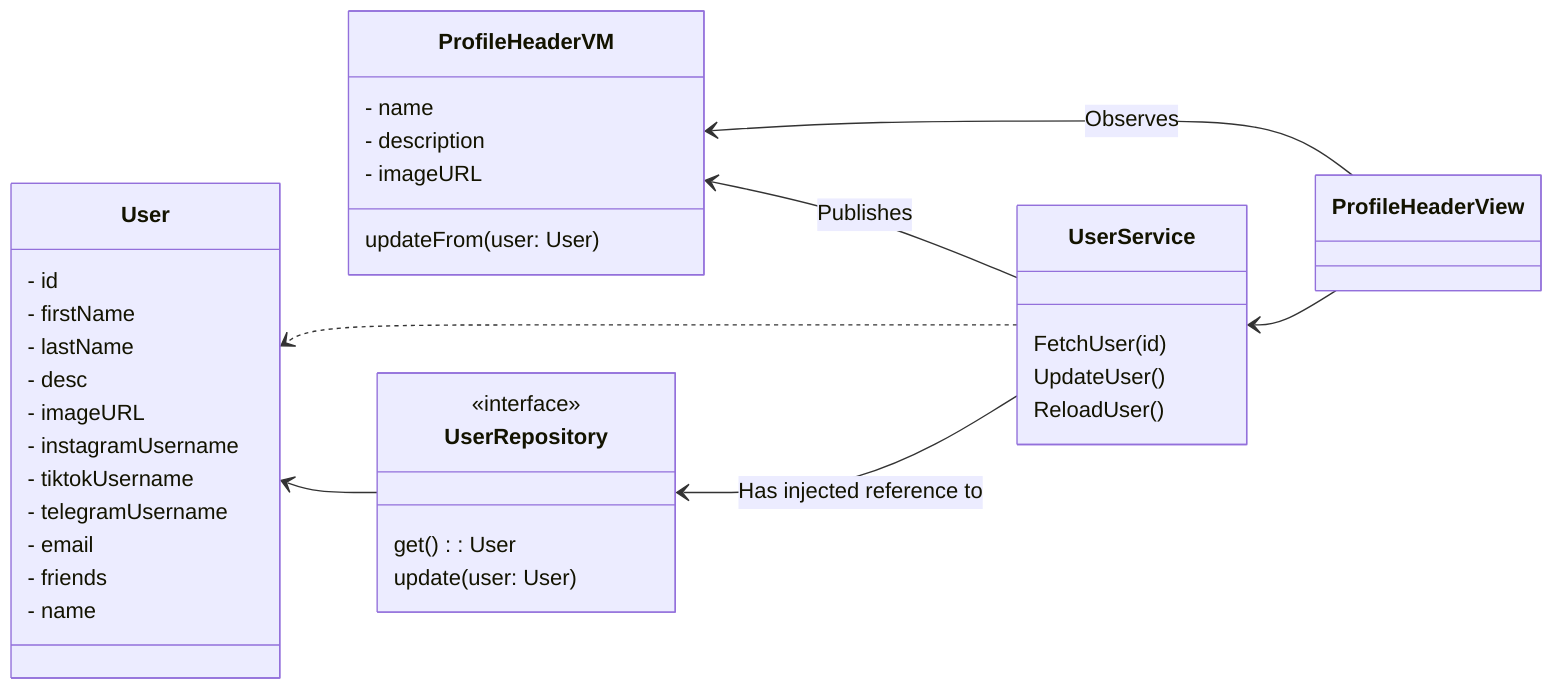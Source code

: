 classDiagram
    direction RL
    
    ProfileHeaderView --> ProfileHeaderVM: Observes
    ProfileHeaderView --> UserService
    UserService ..> User
    UserRepository --> User
    UserService --> ProfileHeaderVM: Publishes
    UserService --> UserRepository: Has injected reference to

    
    class ProfileHeaderView { }
    class ProfileHeaderVM {
        - name
        - description
        - imageURL
        updateFrom(user: User)
    }
    class User {
        - id
        - firstName
        - lastName
        - desc
        - imageURL
        - instagramUsername
        - tiktokUsername
        - telegramUsername
        - email
        - friends
        - name
    }
    class UserService {
        FetchUser(id)
        UpdateUser()
        ReloadUser()
    }
    class UserRepository {
        <<interface>>
        get(): User
        update(user: User)
    }
